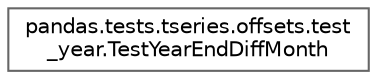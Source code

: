 digraph "Graphical Class Hierarchy"
{
 // LATEX_PDF_SIZE
  bgcolor="transparent";
  edge [fontname=Helvetica,fontsize=10,labelfontname=Helvetica,labelfontsize=10];
  node [fontname=Helvetica,fontsize=10,shape=box,height=0.2,width=0.4];
  rankdir="LR";
  Node0 [id="Node000000",label="pandas.tests.tseries.offsets.test\l_year.TestYearEndDiffMonth",height=0.2,width=0.4,color="grey40", fillcolor="white", style="filled",URL="$db/d32/classpandas_1_1tests_1_1tseries_1_1offsets_1_1test__year_1_1TestYearEndDiffMonth.html",tooltip=" "];
}
